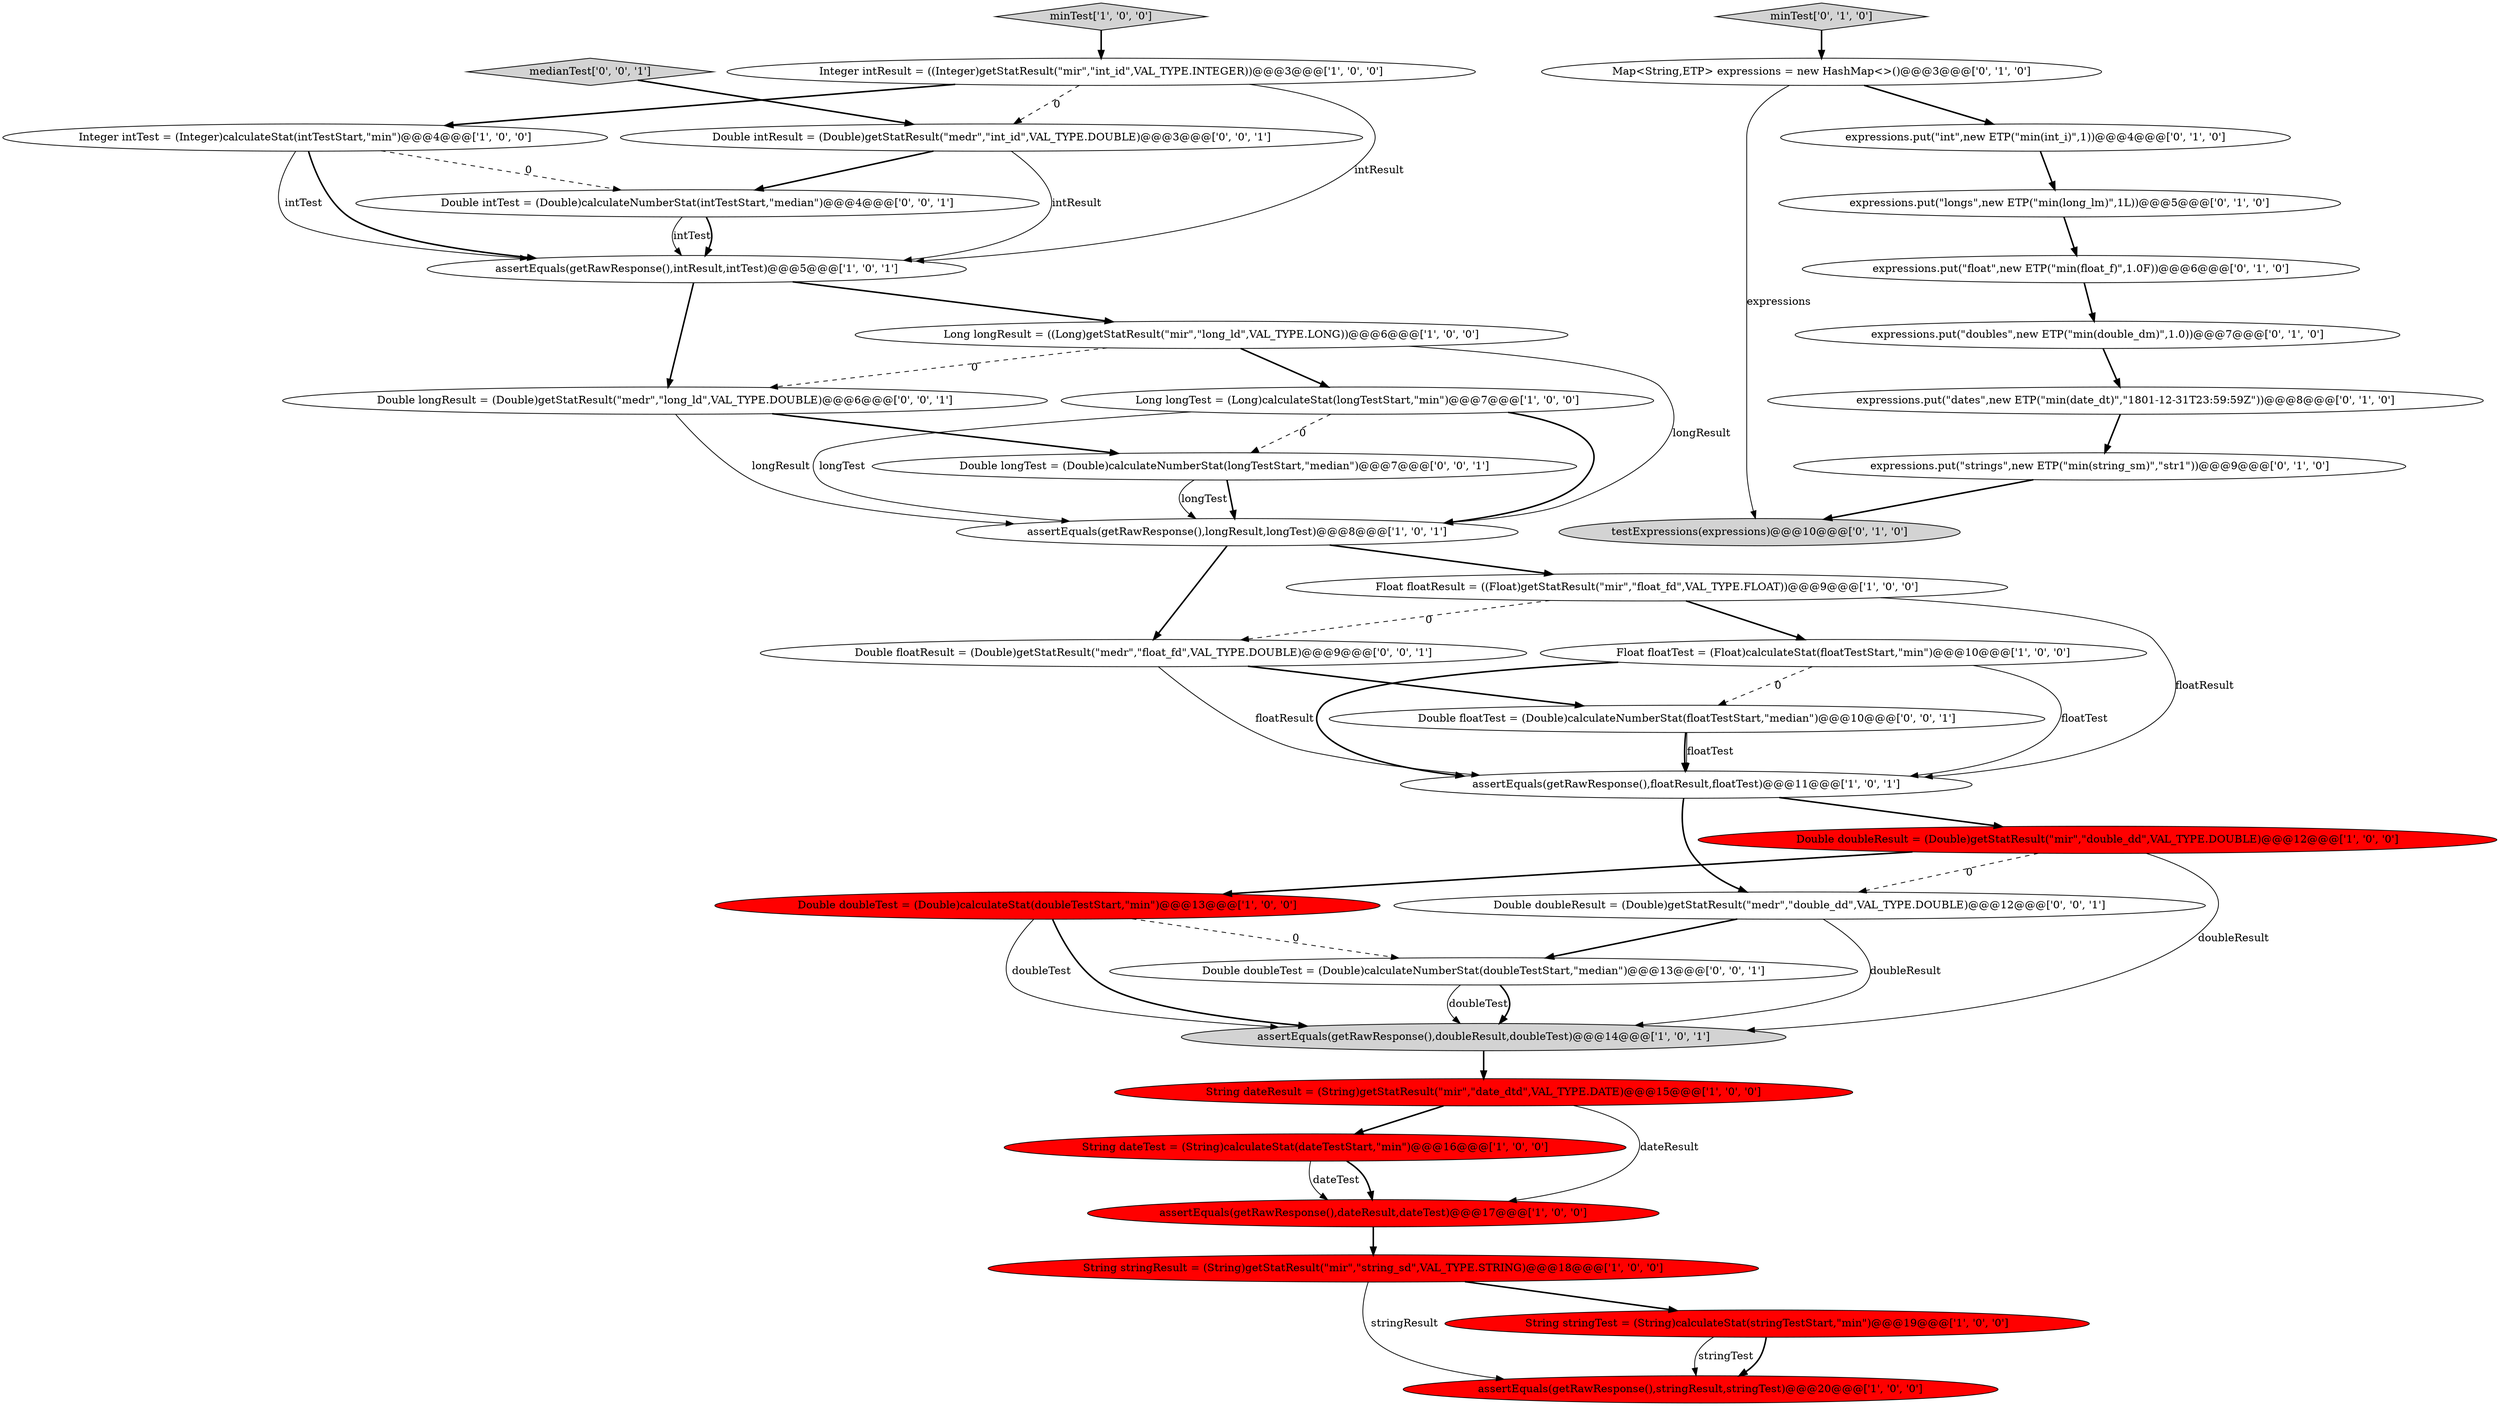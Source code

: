digraph {
30 [style = filled, label = "Double floatTest = (Double)calculateNumberStat(floatTestStart,\"median\")@@@10@@@['0', '0', '1']", fillcolor = white, shape = ellipse image = "AAA0AAABBB3BBB"];
1 [style = filled, label = "String dateTest = (String)calculateStat(dateTestStart,\"min\")@@@16@@@['1', '0', '0']", fillcolor = red, shape = ellipse image = "AAA1AAABBB1BBB"];
15 [style = filled, label = "Long longTest = (Long)calculateStat(longTestStart,\"min\")@@@7@@@['1', '0', '0']", fillcolor = white, shape = ellipse image = "AAA0AAABBB1BBB"];
9 [style = filled, label = "String dateResult = (String)getStatResult(\"mir\",\"date_dtd\",VAL_TYPE.DATE)@@@15@@@['1', '0', '0']", fillcolor = red, shape = ellipse image = "AAA1AAABBB1BBB"];
31 [style = filled, label = "Double doubleTest = (Double)calculateNumberStat(doubleTestStart,\"median\")@@@13@@@['0', '0', '1']", fillcolor = white, shape = ellipse image = "AAA0AAABBB3BBB"];
7 [style = filled, label = "minTest['1', '0', '0']", fillcolor = lightgray, shape = diamond image = "AAA0AAABBB1BBB"];
0 [style = filled, label = "assertEquals(getRawResponse(),floatResult,floatTest)@@@11@@@['1', '0', '1']", fillcolor = white, shape = ellipse image = "AAA0AAABBB1BBB"];
5 [style = filled, label = "Integer intResult = ((Integer)getStatResult(\"mir\",\"int_id\",VAL_TYPE.INTEGER))@@@3@@@['1', '0', '0']", fillcolor = white, shape = ellipse image = "AAA0AAABBB1BBB"];
28 [style = filled, label = "Double longResult = (Double)getStatResult(\"medr\",\"long_ld\",VAL_TYPE.DOUBLE)@@@6@@@['0', '0', '1']", fillcolor = white, shape = ellipse image = "AAA0AAABBB3BBB"];
22 [style = filled, label = "expressions.put(\"strings\",new ETP(\"min(string_sm)\",\"str1\"))@@@9@@@['0', '1', '0']", fillcolor = white, shape = ellipse image = "AAA0AAABBB2BBB"];
24 [style = filled, label = "expressions.put(\"dates\",new ETP(\"min(date_dt)\",\"1801-12-31T23:59:59Z\"))@@@8@@@['0', '1', '0']", fillcolor = white, shape = ellipse image = "AAA0AAABBB2BBB"];
21 [style = filled, label = "Map<String,ETP> expressions = new HashMap<>()@@@3@@@['0', '1', '0']", fillcolor = white, shape = ellipse image = "AAA0AAABBB2BBB"];
27 [style = filled, label = "expressions.put(\"float\",new ETP(\"min(float_f)\",1.0F))@@@6@@@['0', '1', '0']", fillcolor = white, shape = ellipse image = "AAA0AAABBB2BBB"];
12 [style = filled, label = "String stringResult = (String)getStatResult(\"mir\",\"string_sd\",VAL_TYPE.STRING)@@@18@@@['1', '0', '0']", fillcolor = red, shape = ellipse image = "AAA1AAABBB1BBB"];
34 [style = filled, label = "medianTest['0', '0', '1']", fillcolor = lightgray, shape = diamond image = "AAA0AAABBB3BBB"];
2 [style = filled, label = "Double doubleTest = (Double)calculateStat(doubleTestStart,\"min\")@@@13@@@['1', '0', '0']", fillcolor = red, shape = ellipse image = "AAA1AAABBB1BBB"];
8 [style = filled, label = "Long longResult = ((Long)getStatResult(\"mir\",\"long_ld\",VAL_TYPE.LONG))@@@6@@@['1', '0', '0']", fillcolor = white, shape = ellipse image = "AAA0AAABBB1BBB"];
23 [style = filled, label = "expressions.put(\"longs\",new ETP(\"min(long_lm)\",1L))@@@5@@@['0', '1', '0']", fillcolor = white, shape = ellipse image = "AAA0AAABBB2BBB"];
26 [style = filled, label = "testExpressions(expressions)@@@10@@@['0', '1', '0']", fillcolor = lightgray, shape = ellipse image = "AAA0AAABBB2BBB"];
11 [style = filled, label = "Double doubleResult = (Double)getStatResult(\"mir\",\"double_dd\",VAL_TYPE.DOUBLE)@@@12@@@['1', '0', '0']", fillcolor = red, shape = ellipse image = "AAA1AAABBB1BBB"];
18 [style = filled, label = "assertEquals(getRawResponse(),dateResult,dateTest)@@@17@@@['1', '0', '0']", fillcolor = red, shape = ellipse image = "AAA1AAABBB1BBB"];
35 [style = filled, label = "Double longTest = (Double)calculateNumberStat(longTestStart,\"median\")@@@7@@@['0', '0', '1']", fillcolor = white, shape = ellipse image = "AAA0AAABBB3BBB"];
36 [style = filled, label = "Double doubleResult = (Double)getStatResult(\"medr\",\"double_dd\",VAL_TYPE.DOUBLE)@@@12@@@['0', '0', '1']", fillcolor = white, shape = ellipse image = "AAA0AAABBB3BBB"];
13 [style = filled, label = "assertEquals(getRawResponse(),stringResult,stringTest)@@@20@@@['1', '0', '0']", fillcolor = red, shape = ellipse image = "AAA1AAABBB1BBB"];
4 [style = filled, label = "String stringTest = (String)calculateStat(stringTestStart,\"min\")@@@19@@@['1', '0', '0']", fillcolor = red, shape = ellipse image = "AAA1AAABBB1BBB"];
16 [style = filled, label = "Float floatResult = ((Float)getStatResult(\"mir\",\"float_fd\",VAL_TYPE.FLOAT))@@@9@@@['1', '0', '0']", fillcolor = white, shape = ellipse image = "AAA0AAABBB1BBB"];
10 [style = filled, label = "assertEquals(getRawResponse(),intResult,intTest)@@@5@@@['1', '0', '1']", fillcolor = white, shape = ellipse image = "AAA0AAABBB1BBB"];
20 [style = filled, label = "expressions.put(\"doubles\",new ETP(\"min(double_dm)\",1.0))@@@7@@@['0', '1', '0']", fillcolor = white, shape = ellipse image = "AAA0AAABBB2BBB"];
33 [style = filled, label = "Double intTest = (Double)calculateNumberStat(intTestStart,\"median\")@@@4@@@['0', '0', '1']", fillcolor = white, shape = ellipse image = "AAA0AAABBB3BBB"];
3 [style = filled, label = "assertEquals(getRawResponse(),doubleResult,doubleTest)@@@14@@@['1', '0', '1']", fillcolor = lightgray, shape = ellipse image = "AAA0AAABBB1BBB"];
6 [style = filled, label = "Float floatTest = (Float)calculateStat(floatTestStart,\"min\")@@@10@@@['1', '0', '0']", fillcolor = white, shape = ellipse image = "AAA0AAABBB1BBB"];
17 [style = filled, label = "Integer intTest = (Integer)calculateStat(intTestStart,\"min\")@@@4@@@['1', '0', '0']", fillcolor = white, shape = ellipse image = "AAA0AAABBB1BBB"];
29 [style = filled, label = "Double floatResult = (Double)getStatResult(\"medr\",\"float_fd\",VAL_TYPE.DOUBLE)@@@9@@@['0', '0', '1']", fillcolor = white, shape = ellipse image = "AAA0AAABBB3BBB"];
32 [style = filled, label = "Double intResult = (Double)getStatResult(\"medr\",\"int_id\",VAL_TYPE.DOUBLE)@@@3@@@['0', '0', '1']", fillcolor = white, shape = ellipse image = "AAA0AAABBB3BBB"];
25 [style = filled, label = "minTest['0', '1', '0']", fillcolor = lightgray, shape = diamond image = "AAA0AAABBB2BBB"];
19 [style = filled, label = "expressions.put(\"int\",new ETP(\"min(int_i)\",1))@@@4@@@['0', '1', '0']", fillcolor = white, shape = ellipse image = "AAA0AAABBB2BBB"];
14 [style = filled, label = "assertEquals(getRawResponse(),longResult,longTest)@@@8@@@['1', '0', '1']", fillcolor = white, shape = ellipse image = "AAA0AAABBB1BBB"];
14->16 [style = bold, label=""];
17->10 [style = bold, label=""];
22->26 [style = bold, label=""];
10->28 [style = bold, label=""];
8->15 [style = bold, label=""];
17->10 [style = solid, label="intTest"];
15->14 [style = bold, label=""];
21->19 [style = bold, label=""];
23->27 [style = bold, label=""];
29->30 [style = bold, label=""];
33->10 [style = solid, label="intTest"];
16->6 [style = bold, label=""];
2->3 [style = bold, label=""];
4->13 [style = bold, label=""];
36->31 [style = bold, label=""];
32->10 [style = solid, label="intResult"];
18->12 [style = bold, label=""];
0->11 [style = bold, label=""];
1->18 [style = bold, label=""];
33->10 [style = bold, label=""];
6->0 [style = bold, label=""];
6->0 [style = solid, label="floatTest"];
17->33 [style = dashed, label="0"];
8->28 [style = dashed, label="0"];
5->17 [style = bold, label=""];
24->22 [style = bold, label=""];
35->14 [style = bold, label=""];
5->10 [style = solid, label="intResult"];
4->13 [style = solid, label="stringTest"];
11->2 [style = bold, label=""];
32->33 [style = bold, label=""];
11->36 [style = dashed, label="0"];
0->36 [style = bold, label=""];
2->31 [style = dashed, label="0"];
15->35 [style = dashed, label="0"];
36->3 [style = solid, label="doubleResult"];
3->9 [style = bold, label=""];
5->32 [style = dashed, label="0"];
28->35 [style = bold, label=""];
7->5 [style = bold, label=""];
12->13 [style = solid, label="stringResult"];
29->0 [style = solid, label="floatResult"];
10->8 [style = bold, label=""];
12->4 [style = bold, label=""];
11->3 [style = solid, label="doubleResult"];
31->3 [style = solid, label="doubleTest"];
28->14 [style = solid, label="longResult"];
19->23 [style = bold, label=""];
1->18 [style = solid, label="dateTest"];
15->14 [style = solid, label="longTest"];
14->29 [style = bold, label=""];
16->29 [style = dashed, label="0"];
34->32 [style = bold, label=""];
6->30 [style = dashed, label="0"];
30->0 [style = bold, label=""];
16->0 [style = solid, label="floatResult"];
21->26 [style = solid, label="expressions"];
31->3 [style = bold, label=""];
9->1 [style = bold, label=""];
20->24 [style = bold, label=""];
9->18 [style = solid, label="dateResult"];
35->14 [style = solid, label="longTest"];
30->0 [style = solid, label="floatTest"];
27->20 [style = bold, label=""];
25->21 [style = bold, label=""];
8->14 [style = solid, label="longResult"];
2->3 [style = solid, label="doubleTest"];
}
